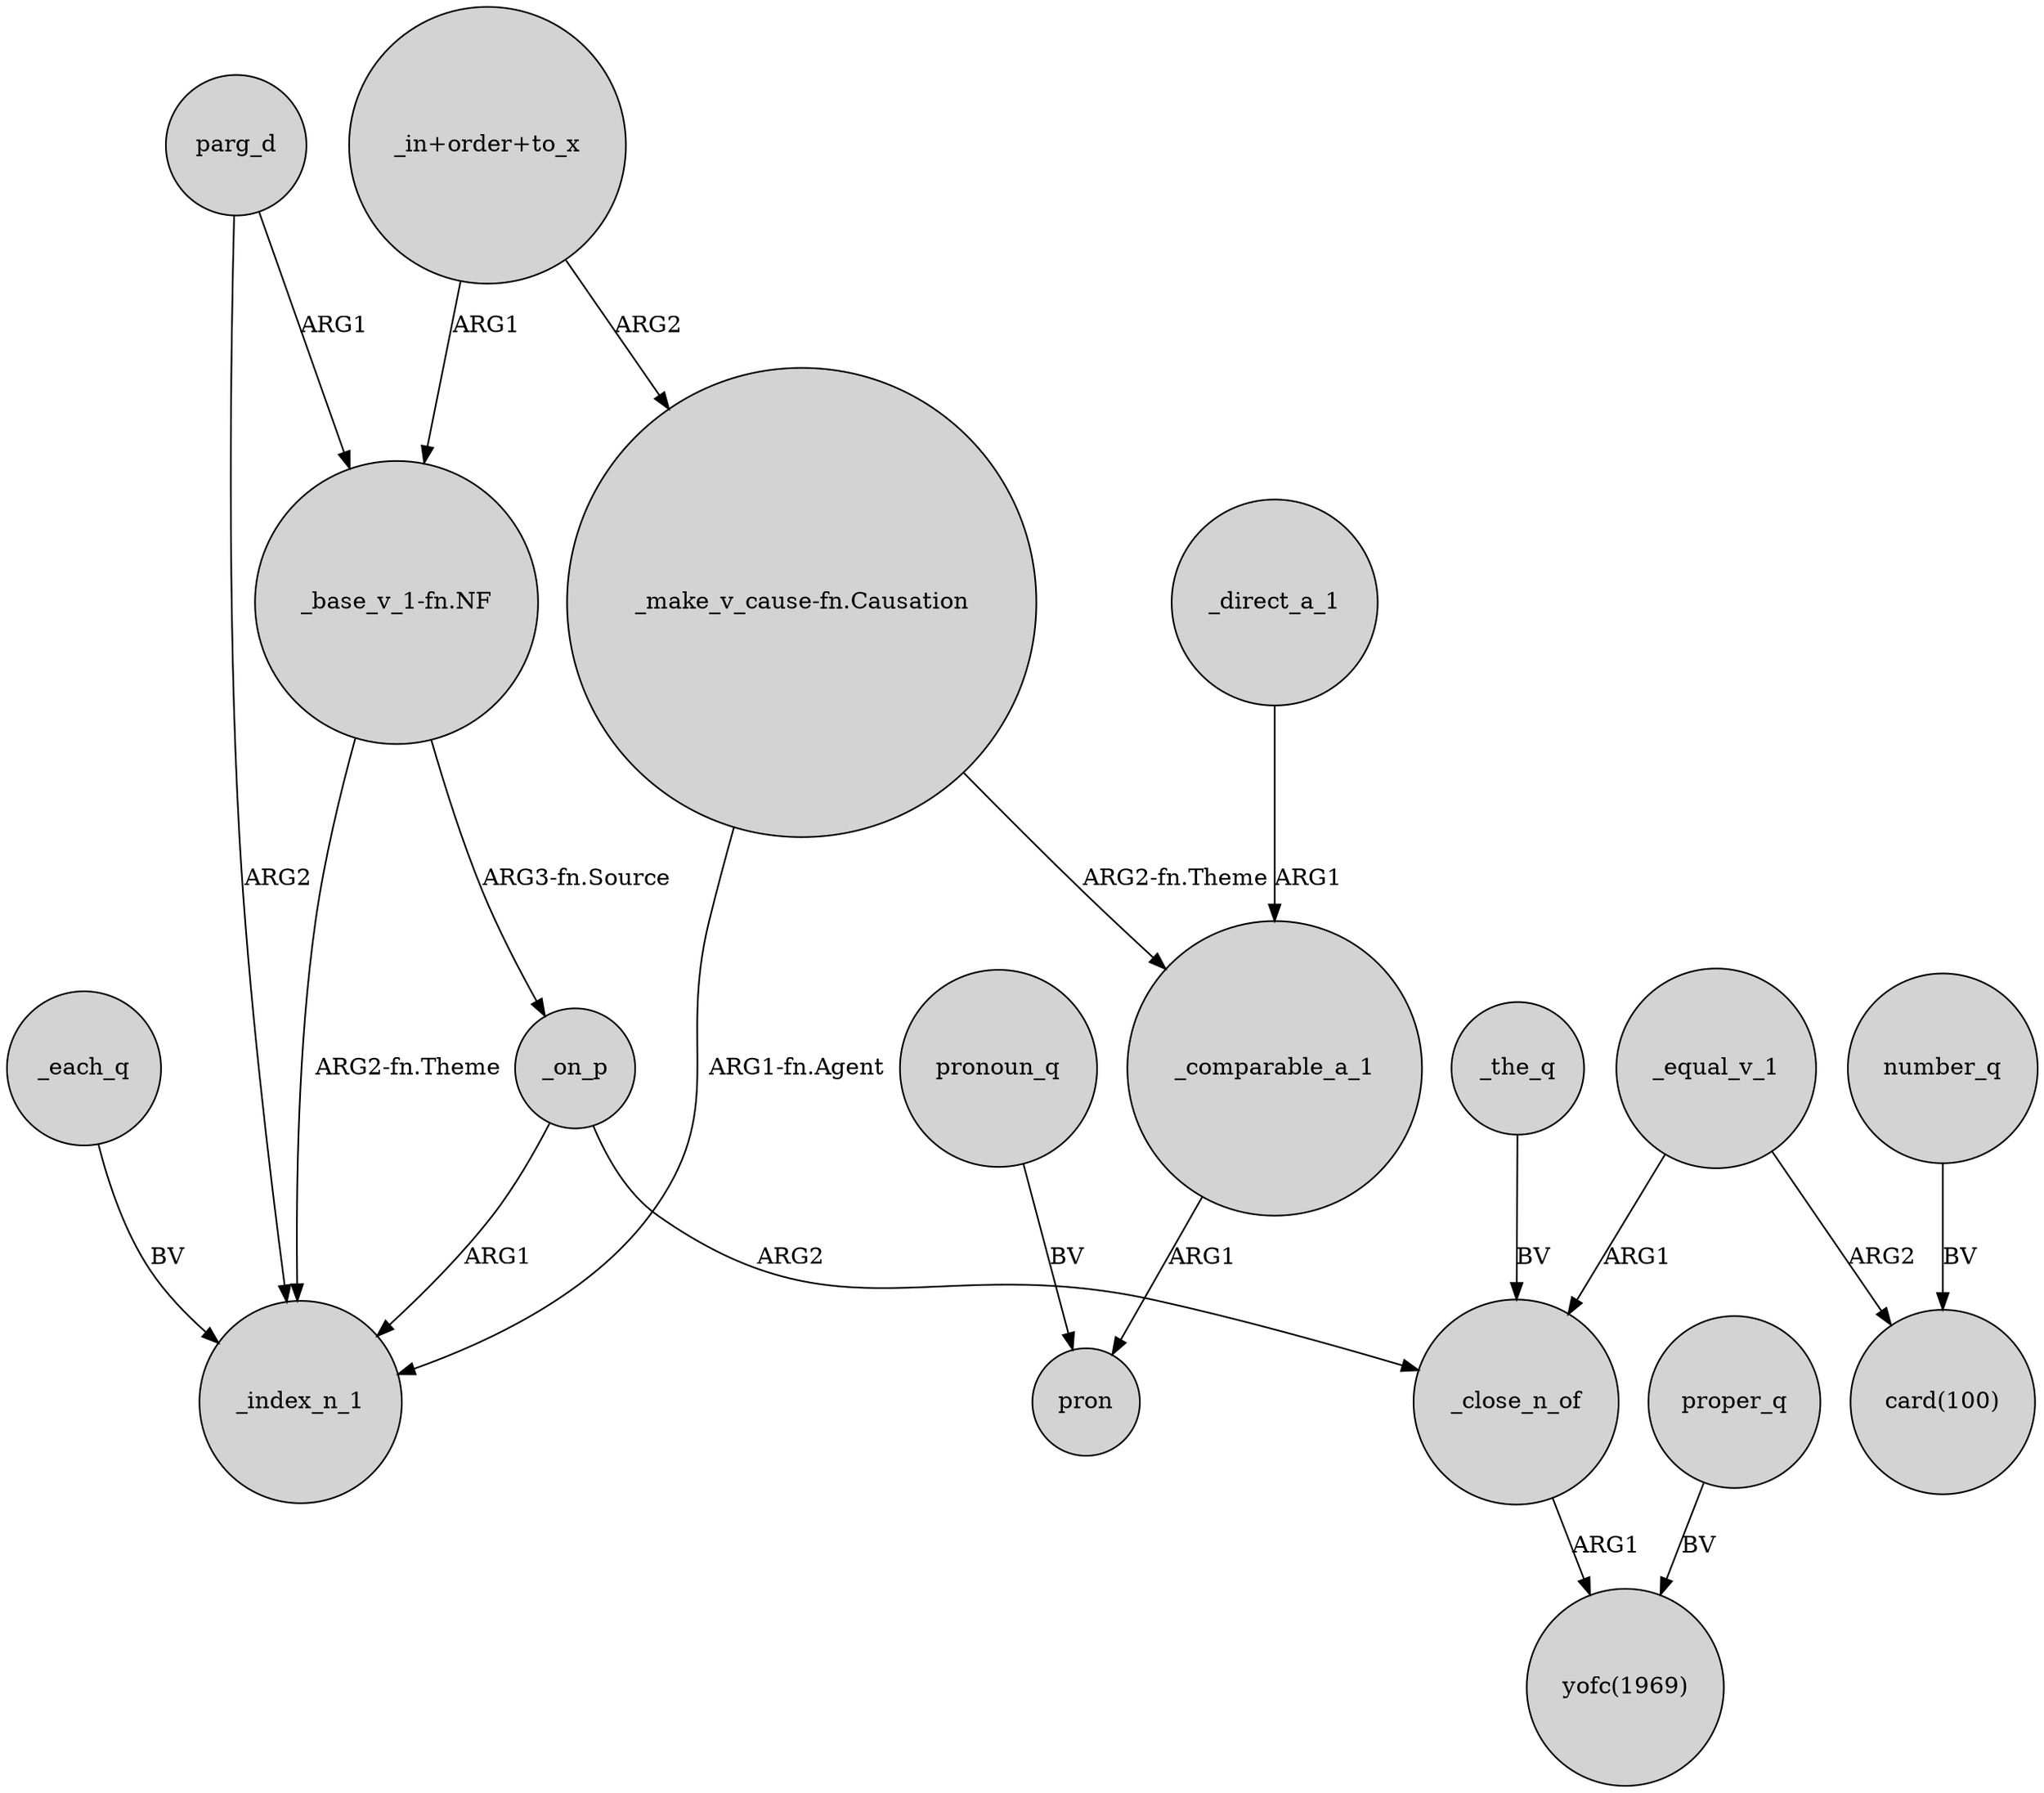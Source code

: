 digraph {
	node [shape=circle style=filled]
	parg_d -> _index_n_1 [label=ARG2]
	"_in+order+to_x" -> "_make_v_cause-fn.Causation" [label=ARG2]
	"_make_v_cause-fn.Causation" -> _index_n_1 [label="ARG1-fn.Agent"]
	_the_q -> _close_n_of [label=BV]
	_comparable_a_1 -> pron [label=ARG1]
	_equal_v_1 -> _close_n_of [label=ARG1]
	_on_p -> _index_n_1 [label=ARG1]
	_on_p -> _close_n_of [label=ARG2]
	"_base_v_1-fn.NF" -> _on_p [label="ARG3-fn.Source"]
	pronoun_q -> pron [label=BV]
	number_q -> "card(100)" [label=BV]
	"_in+order+to_x" -> "_base_v_1-fn.NF" [label=ARG1]
	_close_n_of -> "yofc(1969)" [label=ARG1]
	_equal_v_1 -> "card(100)" [label=ARG2]
	"_make_v_cause-fn.Causation" -> _comparable_a_1 [label="ARG2-fn.Theme"]
	_direct_a_1 -> _comparable_a_1 [label=ARG1]
	proper_q -> "yofc(1969)" [label=BV]
	"_base_v_1-fn.NF" -> _index_n_1 [label="ARG2-fn.Theme"]
	parg_d -> "_base_v_1-fn.NF" [label=ARG1]
	_each_q -> _index_n_1 [label=BV]
}
